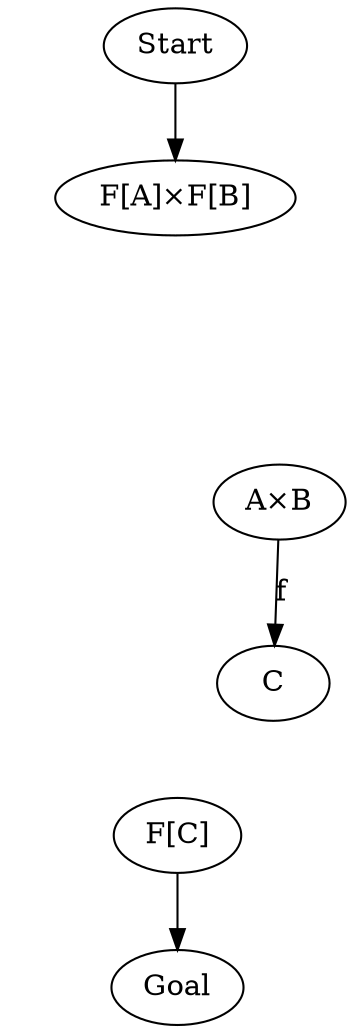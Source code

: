 digraph {
    Start[class="extremity"]
    Goal[class="extremity"]

    FAFB[label="F[A]×F[B]" class="start,disabled"]
    FA[label="F[A]" style="invis"]
    FB[label="F[B]" style="invis"]
    XX[label="X×X" style="invis"]
    AB[label="A×B"]
    FC[label="F[C]" class="goal,disabled"]
    X[style="invis"]

    {
        rank=same
        FA -> FB[style="invis"]
    }

    {
        rank=same
        XX -> AB[style="invis"]
    }

        {
        rank=same
        X -> C[style="invis"]
    }

    FAFB -> FA[style="invis"]
    FAFB -> FB[style="invis"]
    FA -> XX[style="invis"]
    FA -> AB[style="invis"]
    FB -> XX[style="invis"]
    FB -> AB[style="invis"]
    XX -> X[label="combine" style="invis"]
    AB -> C[label="f"]
    X -> FC[style="invis"]
    C -> FC[style="invis"]

    Start -> FAFB[class="start,disabled"]
    FC -> Goal[class="goal,disabled"]
}
